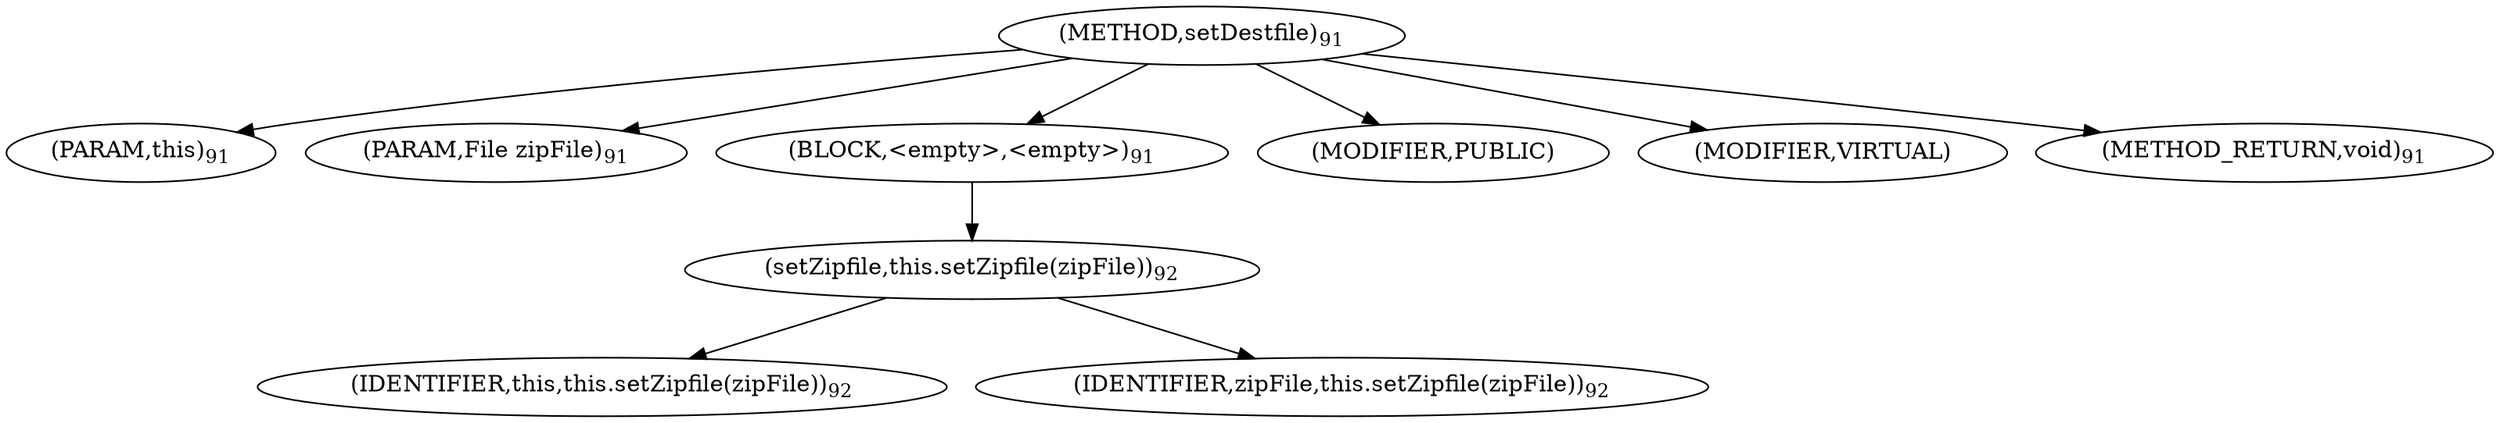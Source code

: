 digraph "setDestfile" {  
"47" [label = <(METHOD,setDestfile)<SUB>91</SUB>> ]
"6" [label = <(PARAM,this)<SUB>91</SUB>> ]
"48" [label = <(PARAM,File zipFile)<SUB>91</SUB>> ]
"49" [label = <(BLOCK,&lt;empty&gt;,&lt;empty&gt;)<SUB>91</SUB>> ]
"50" [label = <(setZipfile,this.setZipfile(zipFile))<SUB>92</SUB>> ]
"5" [label = <(IDENTIFIER,this,this.setZipfile(zipFile))<SUB>92</SUB>> ]
"51" [label = <(IDENTIFIER,zipFile,this.setZipfile(zipFile))<SUB>92</SUB>> ]
"52" [label = <(MODIFIER,PUBLIC)> ]
"53" [label = <(MODIFIER,VIRTUAL)> ]
"54" [label = <(METHOD_RETURN,void)<SUB>91</SUB>> ]
  "47" -> "6" 
  "47" -> "48" 
  "47" -> "49" 
  "47" -> "52" 
  "47" -> "53" 
  "47" -> "54" 
  "49" -> "50" 
  "50" -> "5" 
  "50" -> "51" 
}
